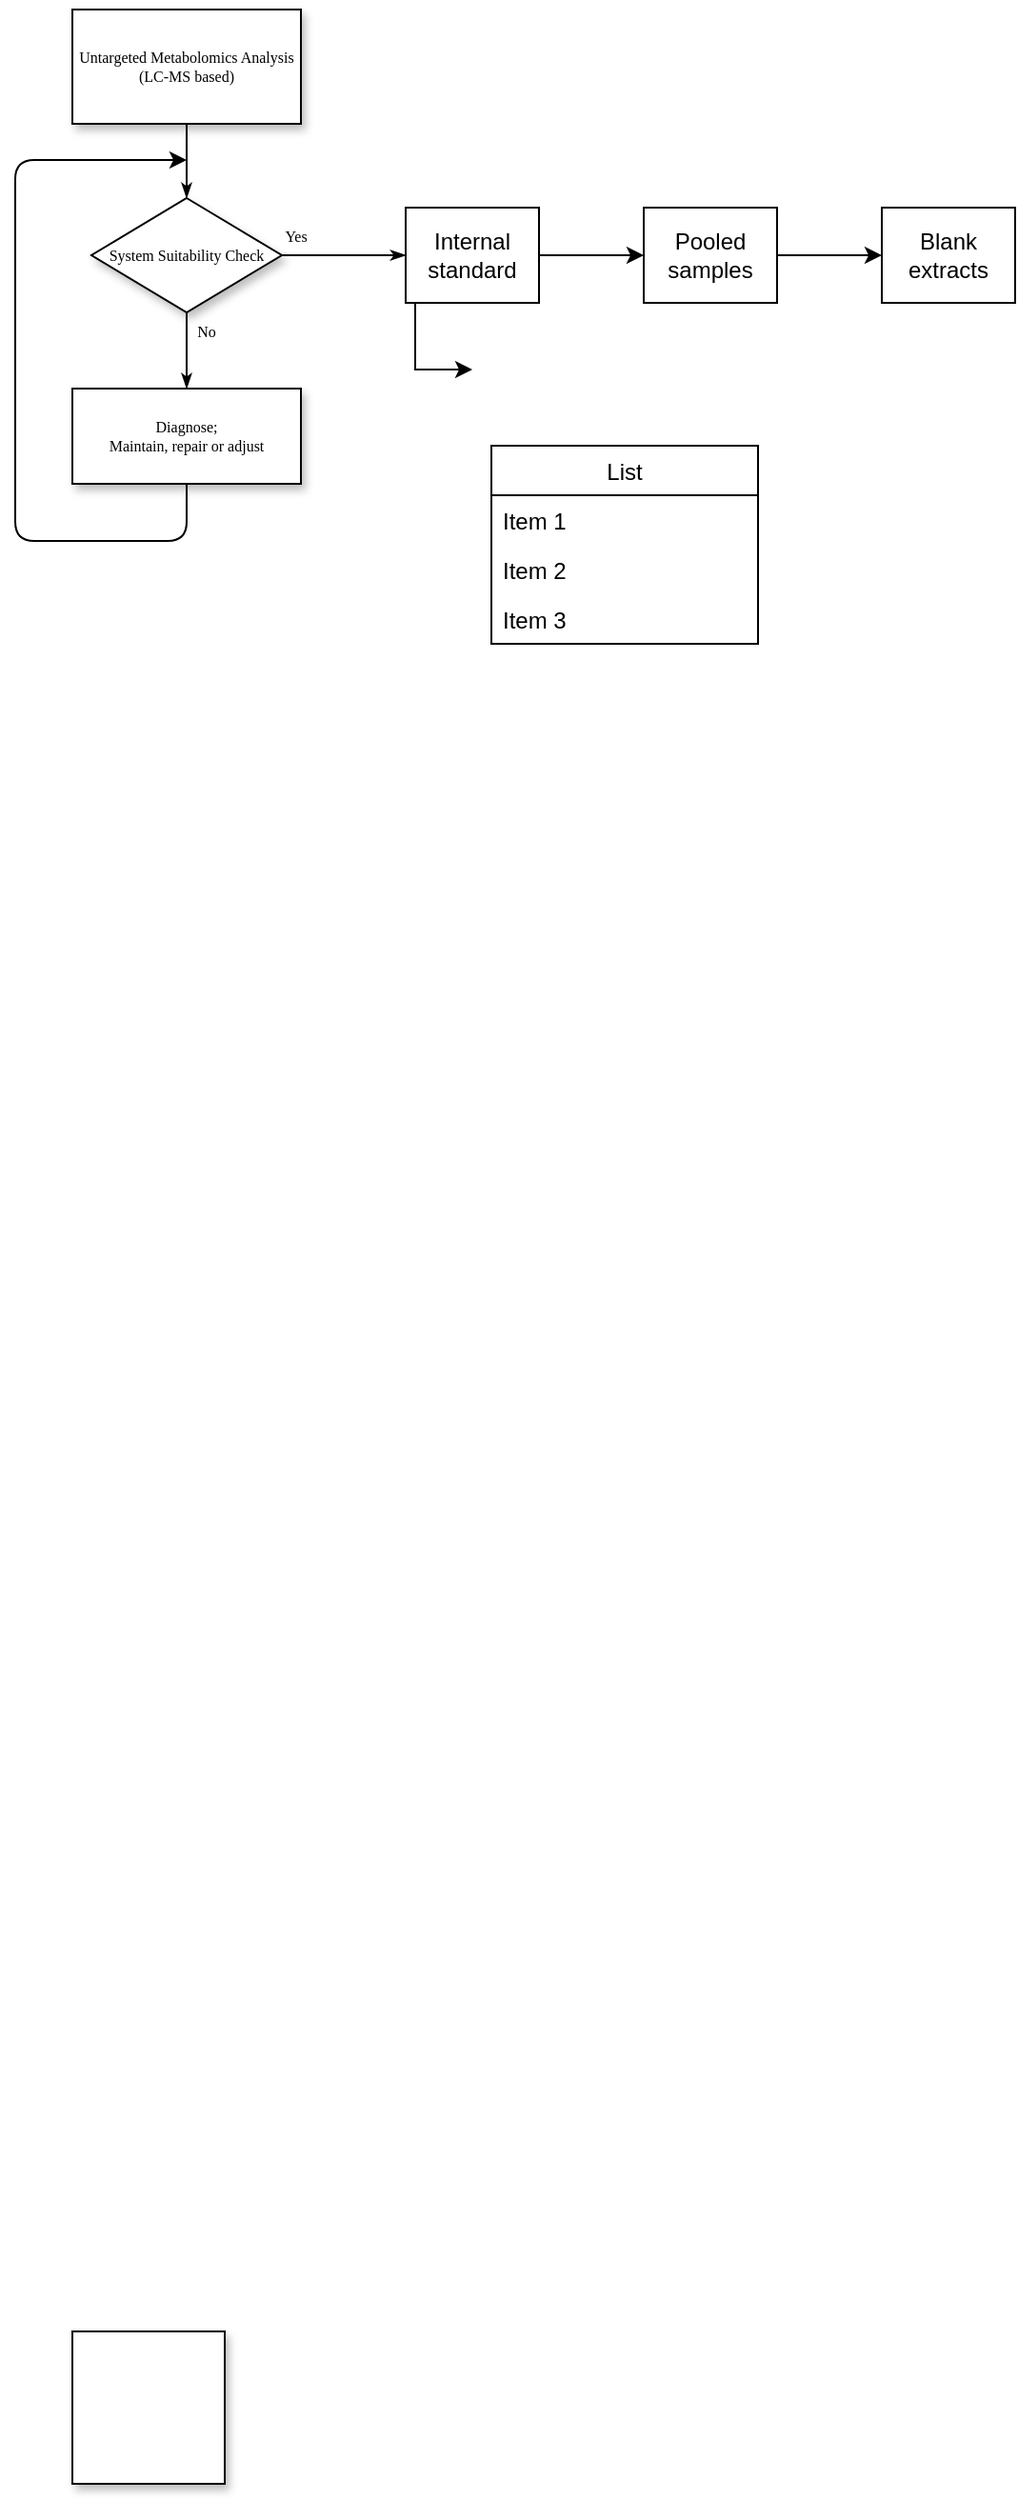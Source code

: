 <mxfile version="10.6.2" type="github"><diagram name="Page-1" id="edf60f1a-56cd-e834-aa8a-f176f3a09ee4"><mxGraphModel dx="969" dy="550" grid="1" gridSize="10" guides="1" tooltips="1" connect="1" arrows="1" fold="1" page="1" pageScale="1" pageWidth="1100" pageHeight="850" background="#ffffff" math="0" shadow="0"><root><mxCell id="0"/><mxCell id="1" parent="0"/><mxCell id="60e70716793133e9-31" style="edgeStyle=orthogonalEdgeStyle;rounded=0;html=1;labelBackgroundColor=none;startSize=5;endArrow=classicThin;endFill=1;endSize=5;jettySize=auto;orthogonalLoop=1;strokeColor=#000000;strokeWidth=1;fontFamily=Verdana;fontSize=8;fontColor=#000000;" parent="1" source="60e70716793133e9-2" target="60e70716793133e9-5" edge="1"><mxGeometry relative="1" as="geometry"/></mxCell><mxCell id="60e70716793133e9-2" value="Untargeted Metabolomics Analysis&lt;br&gt;(LC-MS based)&lt;br&gt;" style="shape=trapezoid;whiteSpace=wrap;html=1;rounded=0;shadow=1;labelBackgroundColor=none;strokeColor=#000000;strokeWidth=1;fillColor=#ffffff;fontFamily=Verdana;fontSize=8;fontColor=#000000;align=center;flipV=1;comic=0;size=0;" parent="1" vertex="1"><mxGeometry x="190" y="121" width="120" height="60" as="geometry"/></mxCell><mxCell id="60e70716793133e9-33" value="Yes" style="edgeStyle=orthogonalEdgeStyle;rounded=0;html=1;labelBackgroundColor=none;startSize=5;endArrow=classicThin;endFill=1;endSize=5;jettySize=auto;orthogonalLoop=1;strokeColor=#000000;strokeWidth=1;fontFamily=Verdana;fontSize=8;fontColor=#000000;entryX=0;entryY=0.5;entryDx=0;entryDy=0;" parent="1" source="60e70716793133e9-5" target="lKOijrwahdOPe9MsXxE_-5" edge="1"><mxGeometry x="-0.778" y="10" relative="1" as="geometry"><mxPoint as="offset"/><mxPoint x="390" y="250" as="targetPoint"/></mxGeometry></mxCell><mxCell id="60e70716793133e9-37" value="No" style="edgeStyle=orthogonalEdgeStyle;rounded=0;html=1;labelBackgroundColor=none;startSize=5;endArrow=classicThin;endFill=1;endSize=5;jettySize=auto;orthogonalLoop=1;strokeColor=#000000;strokeWidth=1;fontFamily=Verdana;fontSize=8;fontColor=#000000;" parent="1" source="60e70716793133e9-5" target="60e70716793133e9-9" edge="1"><mxGeometry x="-0.5" y="10" relative="1" as="geometry"><mxPoint as="offset"/></mxGeometry></mxCell><mxCell id="60e70716793133e9-5" value="System Suitability Check&lt;br&gt;" style="rhombus;whiteSpace=wrap;html=1;rounded=0;shadow=1;labelBackgroundColor=none;strokeColor=#000000;strokeWidth=1;fillColor=#ffffff;fontFamily=Verdana;fontSize=8;fontColor=#000000;align=center;" parent="1" vertex="1"><mxGeometry x="200" y="220" width="100" height="60" as="geometry"/></mxCell><mxCell id="60e70716793133e9-9" value="Diagnose;&lt;br&gt;Maintain,&amp;nbsp;repair or&amp;nbsp;adjust" style="whiteSpace=wrap;html=1;rounded=0;shadow=1;labelBackgroundColor=none;strokeColor=#000000;strokeWidth=1;fillColor=#ffffff;fontFamily=Verdana;fontSize=8;fontColor=#000000;align=center;" parent="1" vertex="1"><mxGeometry x="190" y="320" width="120" height="50" as="geometry"/></mxCell><mxCell id="2XcmzSznlO5F1YJlYkpM-1" value="" style="whiteSpace=wrap;html=1;aspect=fixed;rounded=0;shadow=1;comic=0;" parent="1" vertex="1"><mxGeometry x="190" y="1340" width="80" height="80" as="geometry"/></mxCell><mxCell id="lKOijrwahdOPe9MsXxE_-3" value="" style="endArrow=classic;html=1;exitX=0.5;exitY=1;exitDx=0;exitDy=0;" edge="1" parent="1" source="60e70716793133e9-9"><mxGeometry width="50" height="50" relative="1" as="geometry"><mxPoint x="90" y="240" as="sourcePoint"/><mxPoint x="250" y="200" as="targetPoint"/><Array as="points"><mxPoint x="250" y="400"/><mxPoint x="160" y="400"/><mxPoint x="160" y="290"/><mxPoint x="160" y="200"/></Array></mxGeometry></mxCell><mxCell id="lKOijrwahdOPe9MsXxE_-8" value="" style="edgeStyle=orthogonalEdgeStyle;rounded=0;orthogonalLoop=1;jettySize=auto;html=1;" edge="1" parent="1" source="lKOijrwahdOPe9MsXxE_-5" target="lKOijrwahdOPe9MsXxE_-7"><mxGeometry relative="1" as="geometry"/></mxCell><mxCell id="lKOijrwahdOPe9MsXxE_-15" value="" style="edgeStyle=orthogonalEdgeStyle;rounded=0;orthogonalLoop=1;jettySize=auto;html=1;" edge="1" parent="1" source="lKOijrwahdOPe9MsXxE_-5"><mxGeometry relative="1" as="geometry"><mxPoint x="400" y="310" as="targetPoint"/><Array as="points"><mxPoint x="370" y="310"/></Array></mxGeometry></mxCell><mxCell id="lKOijrwahdOPe9MsXxE_-5" value="Internal standard&lt;br&gt;" style="rounded=0;whiteSpace=wrap;html=1;" vertex="1" parent="1"><mxGeometry x="365" y="225" width="70" height="50" as="geometry"/></mxCell><mxCell id="lKOijrwahdOPe9MsXxE_-10" value="" style="edgeStyle=orthogonalEdgeStyle;rounded=0;orthogonalLoop=1;jettySize=auto;html=1;" edge="1" parent="1" source="lKOijrwahdOPe9MsXxE_-7" target="lKOijrwahdOPe9MsXxE_-9"><mxGeometry relative="1" as="geometry"/></mxCell><mxCell id="lKOijrwahdOPe9MsXxE_-7" value="Pooled samples&lt;br&gt;" style="rounded=0;whiteSpace=wrap;html=1;" vertex="1" parent="1"><mxGeometry x="490" y="225" width="70" height="50" as="geometry"/></mxCell><mxCell id="lKOijrwahdOPe9MsXxE_-9" value="Blank extracts&lt;br&gt;" style="rounded=0;whiteSpace=wrap;html=1;" vertex="1" parent="1"><mxGeometry x="615" y="225" width="70" height="50" as="geometry"/></mxCell><mxCell id="lKOijrwahdOPe9MsXxE_-16" value="List" style="swimlane;fontStyle=0;childLayout=stackLayout;horizontal=1;startSize=26;fillColor=none;horizontalStack=0;resizeParent=1;resizeParentMax=0;resizeLast=0;collapsible=1;marginBottom=0;" vertex="1" parent="1"><mxGeometry x="410" y="350" width="140" height="104" as="geometry"/></mxCell><mxCell id="lKOijrwahdOPe9MsXxE_-17" value="Item 1" style="text;strokeColor=none;fillColor=none;align=left;verticalAlign=top;spacingLeft=4;spacingRight=4;overflow=hidden;rotatable=0;points=[[0,0.5],[1,0.5]];portConstraint=eastwest;" vertex="1" parent="lKOijrwahdOPe9MsXxE_-16"><mxGeometry y="26" width="140" height="26" as="geometry"/></mxCell><mxCell id="lKOijrwahdOPe9MsXxE_-18" value="Item 2" style="text;strokeColor=none;fillColor=none;align=left;verticalAlign=top;spacingLeft=4;spacingRight=4;overflow=hidden;rotatable=0;points=[[0,0.5],[1,0.5]];portConstraint=eastwest;" vertex="1" parent="lKOijrwahdOPe9MsXxE_-16"><mxGeometry y="52" width="140" height="26" as="geometry"/></mxCell><mxCell id="lKOijrwahdOPe9MsXxE_-19" value="Item 3" style="text;strokeColor=none;fillColor=none;align=left;verticalAlign=top;spacingLeft=4;spacingRight=4;overflow=hidden;rotatable=0;points=[[0,0.5],[1,0.5]];portConstraint=eastwest;" vertex="1" parent="lKOijrwahdOPe9MsXxE_-16"><mxGeometry y="78" width="140" height="26" as="geometry"/></mxCell></root></mxGraphModel></diagram></mxfile>